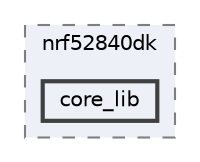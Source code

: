 digraph "/home/mj/Desktop/IoT-Chat-Digitalization/TextYourIoTDevice/bin/nrf52840dk/core_lib"
{
 // LATEX_PDF_SIZE
  bgcolor="transparent";
  edge [fontname=Helvetica,fontsize=10,labelfontname=Helvetica,labelfontsize=10];
  node [fontname=Helvetica,fontsize=10,shape=box,height=0.2,width=0.4];
  compound=true
  subgraph clusterdir_0c725116918d2e080617d882693859a8 {
    graph [ bgcolor="#edf0f7", pencolor="grey50", label="nrf52840dk", fontname=Helvetica,fontsize=10 style="filled,dashed", URL="dir_0c725116918d2e080617d882693859a8.html",tooltip=""]
  dir_8266b0ea61aba299950ee4de94051324 [label="core_lib", fillcolor="#edf0f7", color="grey25", style="filled,bold", URL="dir_8266b0ea61aba299950ee4de94051324.html",tooltip=""];
  }
}
